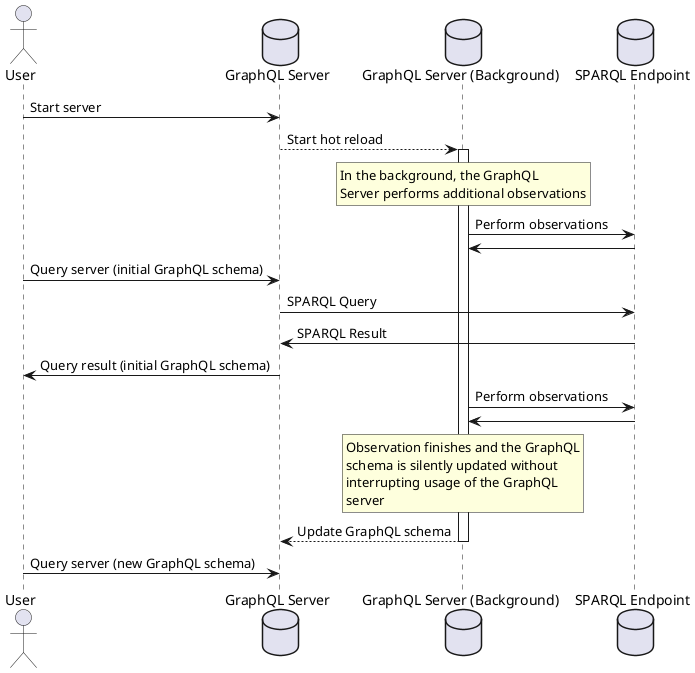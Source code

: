 @startuml
actor User
database "GraphQL Server"
database background as "GraphQL Server (Background)"
database "SPARQL Endpoint"

User -> "GraphQL Server": Start server

"GraphQL Server" --> background ++: Start hot reload

rnote over background
  In the background, the GraphQL
  Server performs additional observations
endrnote

background -> "SPARQL Endpoint": Perform observations
background <- "SPARQL Endpoint"

User -> "GraphQL Server": Query server (initial GraphQL schema)

"GraphQL Server" -> "SPARQL Endpoint": SPARQL Query

"GraphQL Server" <- "SPARQL Endpoint": SPARQL Result

User <- "GraphQL Server": Query result (initial GraphQL schema)

background -> "SPARQL Endpoint": Perform observations
background <- "SPARQL Endpoint"

rnote over background
  Observation finishes and the GraphQL
  schema is silently updated without
  interrupting usage of the GraphQL
  server
endrnote

"GraphQL Server" <-- background --: Update GraphQL schema

User -> "GraphQL Server": Query server (new GraphQL schema)

@enduml
